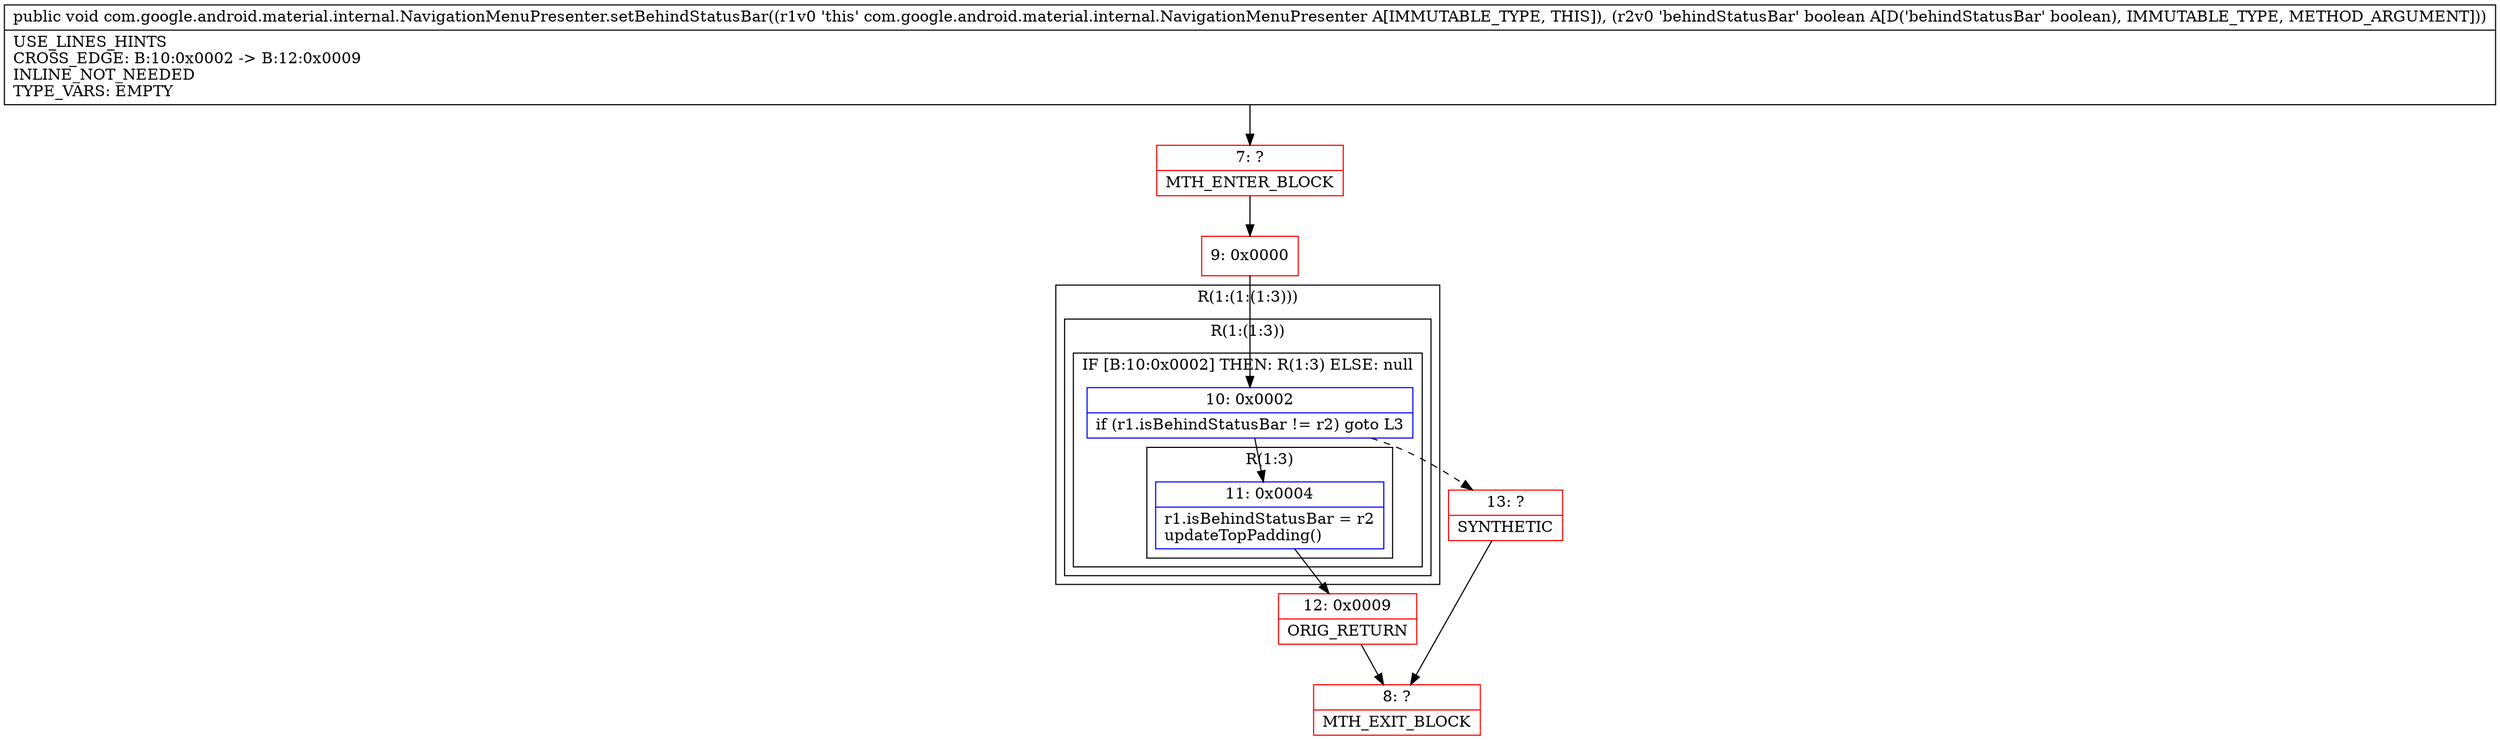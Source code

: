 digraph "CFG forcom.google.android.material.internal.NavigationMenuPresenter.setBehindStatusBar(Z)V" {
subgraph cluster_Region_856359751 {
label = "R(1:(1:(1:3)))";
node [shape=record,color=blue];
subgraph cluster_Region_1691301097 {
label = "R(1:(1:3))";
node [shape=record,color=blue];
subgraph cluster_IfRegion_496640467 {
label = "IF [B:10:0x0002] THEN: R(1:3) ELSE: null";
node [shape=record,color=blue];
Node_10 [shape=record,label="{10\:\ 0x0002|if (r1.isBehindStatusBar != r2) goto L3\l}"];
subgraph cluster_Region_1235541459 {
label = "R(1:3)";
node [shape=record,color=blue];
Node_11 [shape=record,label="{11\:\ 0x0004|r1.isBehindStatusBar = r2\lupdateTopPadding()\l}"];
}
}
}
}
Node_7 [shape=record,color=red,label="{7\:\ ?|MTH_ENTER_BLOCK\l}"];
Node_9 [shape=record,color=red,label="{9\:\ 0x0000}"];
Node_12 [shape=record,color=red,label="{12\:\ 0x0009|ORIG_RETURN\l}"];
Node_8 [shape=record,color=red,label="{8\:\ ?|MTH_EXIT_BLOCK\l}"];
Node_13 [shape=record,color=red,label="{13\:\ ?|SYNTHETIC\l}"];
MethodNode[shape=record,label="{public void com.google.android.material.internal.NavigationMenuPresenter.setBehindStatusBar((r1v0 'this' com.google.android.material.internal.NavigationMenuPresenter A[IMMUTABLE_TYPE, THIS]), (r2v0 'behindStatusBar' boolean A[D('behindStatusBar' boolean), IMMUTABLE_TYPE, METHOD_ARGUMENT]))  | USE_LINES_HINTS\lCROSS_EDGE: B:10:0x0002 \-\> B:12:0x0009\lINLINE_NOT_NEEDED\lTYPE_VARS: EMPTY\l}"];
MethodNode -> Node_7;Node_10 -> Node_11;
Node_10 -> Node_13[style=dashed];
Node_11 -> Node_12;
Node_7 -> Node_9;
Node_9 -> Node_10;
Node_12 -> Node_8;
Node_13 -> Node_8;
}

